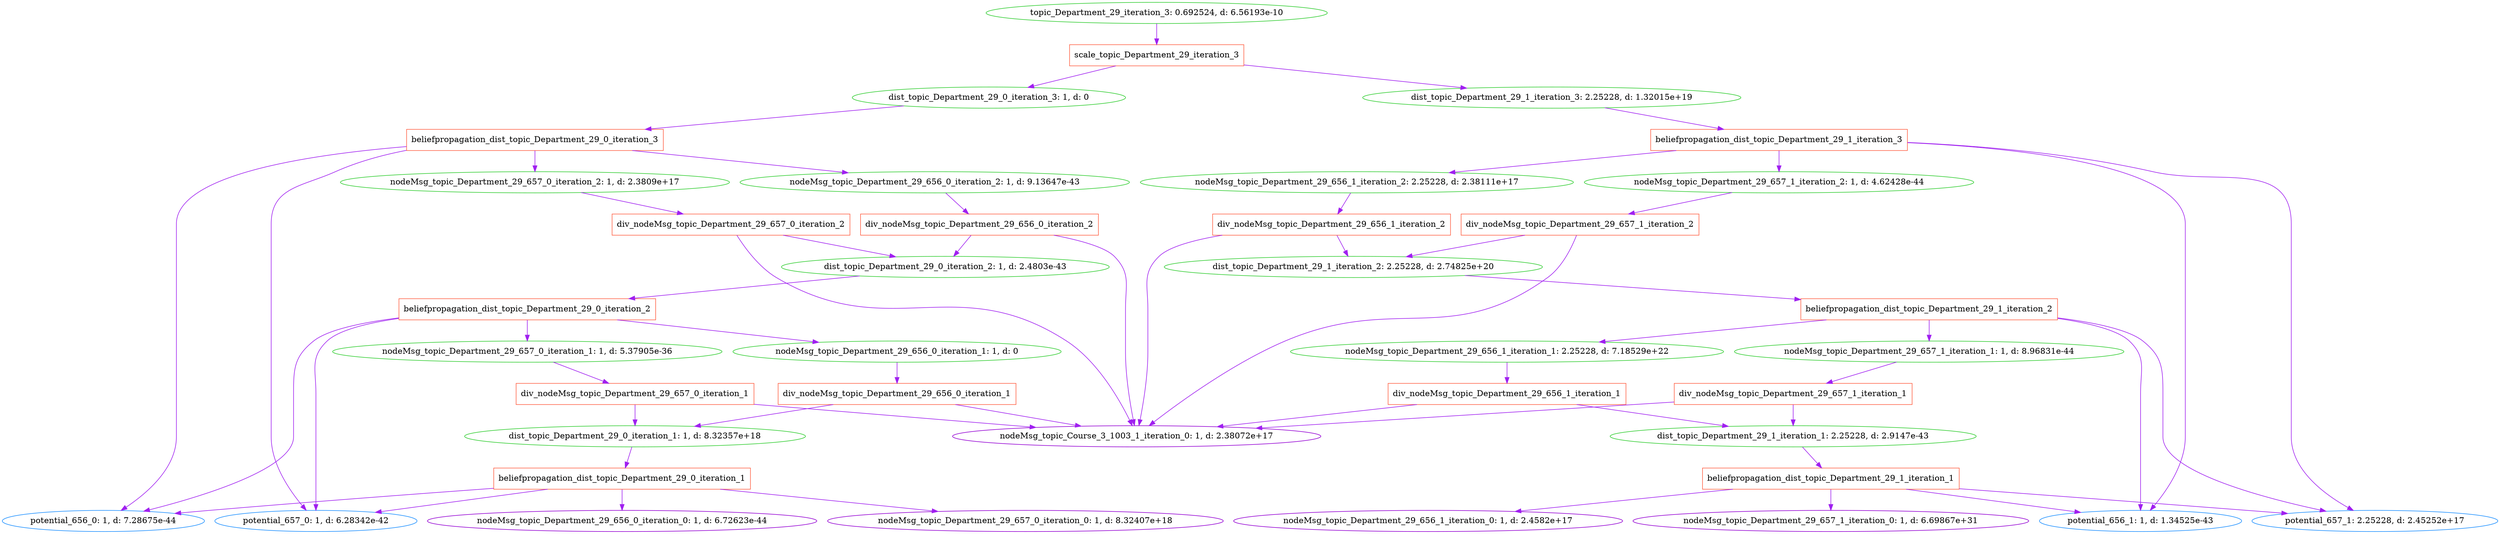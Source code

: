 digraph G {
0 [label="topic_Department_29_iteration_3: 0.692524, d: 6.56193e-10", shape=oval, color=limegreen];
1 [label="scale_topic_Department_29_iteration_3", shape=box, color=tomato];
2 [label="dist_topic_Department_29_0_iteration_3: 1, d: 0", shape=oval, color=limegreen];
3 [label="beliefpropagation_dist_topic_Department_29_0_iteration_3", shape=box, color=tomato];
4 [label="potential_656_0: 1, d: 7.28675e-44", shape=oval, color=dodgerblue];
5 [label="nodeMsg_topic_Department_29_656_0_iteration_2: 1, d: 9.13647e-43", shape=oval, color=limegreen];
6 [label="div_nodeMsg_topic_Department_29_656_0_iteration_2", shape=box, color=tomato];
7 [label="dist_topic_Department_29_0_iteration_2: 1, d: 2.4803e-43", shape=oval, color=limegreen];
8 [label="beliefpropagation_dist_topic_Department_29_0_iteration_2", shape=box, color=tomato];
9 [label="nodeMsg_topic_Department_29_656_0_iteration_1: 1, d: 0", shape=oval, color=limegreen];
10 [label="div_nodeMsg_topic_Department_29_656_0_iteration_1", shape=box, color=tomato];
11 [label="dist_topic_Department_29_0_iteration_1: 1, d: 8.32357e+18", shape=oval, color=limegreen];
12 [label="beliefpropagation_dist_topic_Department_29_0_iteration_1", shape=box, color=tomato];
13 [label="nodeMsg_topic_Department_29_656_0_iteration_0: 1, d: 6.72623e-44", shape=oval, color=darkviolet];
14 [label="potential_657_0: 1, d: 6.28342e-42", shape=oval, color=dodgerblue];
15 [label="nodeMsg_topic_Department_29_657_0_iteration_0: 1, d: 8.32407e+18", shape=oval, color=darkviolet];
16 [label="nodeMsg_topic_Course_3_1003_1_iteration_0: 1, d: 2.38072e+17", shape=oval, color=darkviolet];
17 [label="nodeMsg_topic_Department_29_657_0_iteration_1: 1, d: 5.37905e-36", shape=oval, color=limegreen];
18 [label="div_nodeMsg_topic_Department_29_657_0_iteration_1", shape=box, color=tomato];
19 [label="nodeMsg_topic_Department_29_657_0_iteration_2: 1, d: 2.3809e+17", shape=oval, color=limegreen];
20 [label="div_nodeMsg_topic_Department_29_657_0_iteration_2", shape=box, color=tomato];
21 [label="dist_topic_Department_29_1_iteration_3: 2.25228, d: 1.32015e+19", shape=oval, color=limegreen];
22 [label="beliefpropagation_dist_topic_Department_29_1_iteration_3", shape=box, color=tomato];
23 [label="potential_656_1: 1, d: 1.34525e-43", shape=oval, color=dodgerblue];
24 [label="nodeMsg_topic_Department_29_656_1_iteration_2: 2.25228, d: 2.38111e+17", shape=oval, color=limegreen];
25 [label="div_nodeMsg_topic_Department_29_656_1_iteration_2", shape=box, color=tomato];
26 [label="dist_topic_Department_29_1_iteration_2: 2.25228, d: 2.74825e+20", shape=oval, color=limegreen];
27 [label="beliefpropagation_dist_topic_Department_29_1_iteration_2", shape=box, color=tomato];
28 [label="nodeMsg_topic_Department_29_656_1_iteration_1: 2.25228, d: 7.18529e+22", shape=oval, color=limegreen];
29 [label="div_nodeMsg_topic_Department_29_656_1_iteration_1", shape=box, color=tomato];
30 [label="dist_topic_Department_29_1_iteration_1: 2.25228, d: 2.9147e-43", shape=oval, color=limegreen];
31 [label="beliefpropagation_dist_topic_Department_29_1_iteration_1", shape=box, color=tomato];
32 [label="nodeMsg_topic_Department_29_656_1_iteration_0: 1, d: 2.4582e+17", shape=oval, color=darkviolet];
33 [label="potential_657_1: 2.25228, d: 2.45252e+17", shape=oval, color=dodgerblue];
34 [label="nodeMsg_topic_Department_29_657_1_iteration_0: 1, d: 6.69867e+31", shape=oval, color=darkviolet];
35 [label="nodeMsg_topic_Department_29_657_1_iteration_1: 1, d: 8.96831e-44", shape=oval, color=limegreen];
36 [label="div_nodeMsg_topic_Department_29_657_1_iteration_1", shape=box, color=tomato];
37 [label="nodeMsg_topic_Department_29_657_1_iteration_2: 1, d: 4.62428e-44", shape=oval, color=limegreen];
38 [label="div_nodeMsg_topic_Department_29_657_1_iteration_2", shape=box, color=tomato];
0->1  [color=purple]
;
1->2  [color=purple]
;
2->3  [color=purple]
;
3->4  [color=purple]
;
3->5  [color=purple]
;
5->6  [color=purple]
;
6->7  [color=purple]
;
7->8  [color=purple]
;
8->4  [color=purple]
;
8->9  [color=purple]
;
9->10  [color=purple]
;
10->11  [color=purple]
;
11->12  [color=purple]
;
12->4  [color=purple]
;
12->13  [color=purple]
;
12->14  [color=purple]
;
12->15  [color=purple]
;
10->16  [color=purple]
;
8->14  [color=purple]
;
8->17  [color=purple]
;
17->18  [color=purple]
;
18->11  [color=purple]
;
18->16  [color=purple]
;
6->16  [color=purple]
;
3->14  [color=purple]
;
3->19  [color=purple]
;
19->20  [color=purple]
;
20->7  [color=purple]
;
20->16  [color=purple]
;
1->21  [color=purple]
;
21->22  [color=purple]
;
22->23  [color=purple]
;
22->24  [color=purple]
;
24->25  [color=purple]
;
25->26  [color=purple]
;
26->27  [color=purple]
;
27->23  [color=purple]
;
27->28  [color=purple]
;
28->29  [color=purple]
;
29->30  [color=purple]
;
30->31  [color=purple]
;
31->23  [color=purple]
;
31->32  [color=purple]
;
31->33  [color=purple]
;
31->34  [color=purple]
;
29->16  [color=purple]
;
27->33  [color=purple]
;
27->35  [color=purple]
;
35->36  [color=purple]
;
36->30  [color=purple]
;
36->16  [color=purple]
;
25->16  [color=purple]
;
22->33  [color=purple]
;
22->37  [color=purple]
;
37->38  [color=purple]
;
38->26  [color=purple]
;
38->16  [color=purple]
;
}
